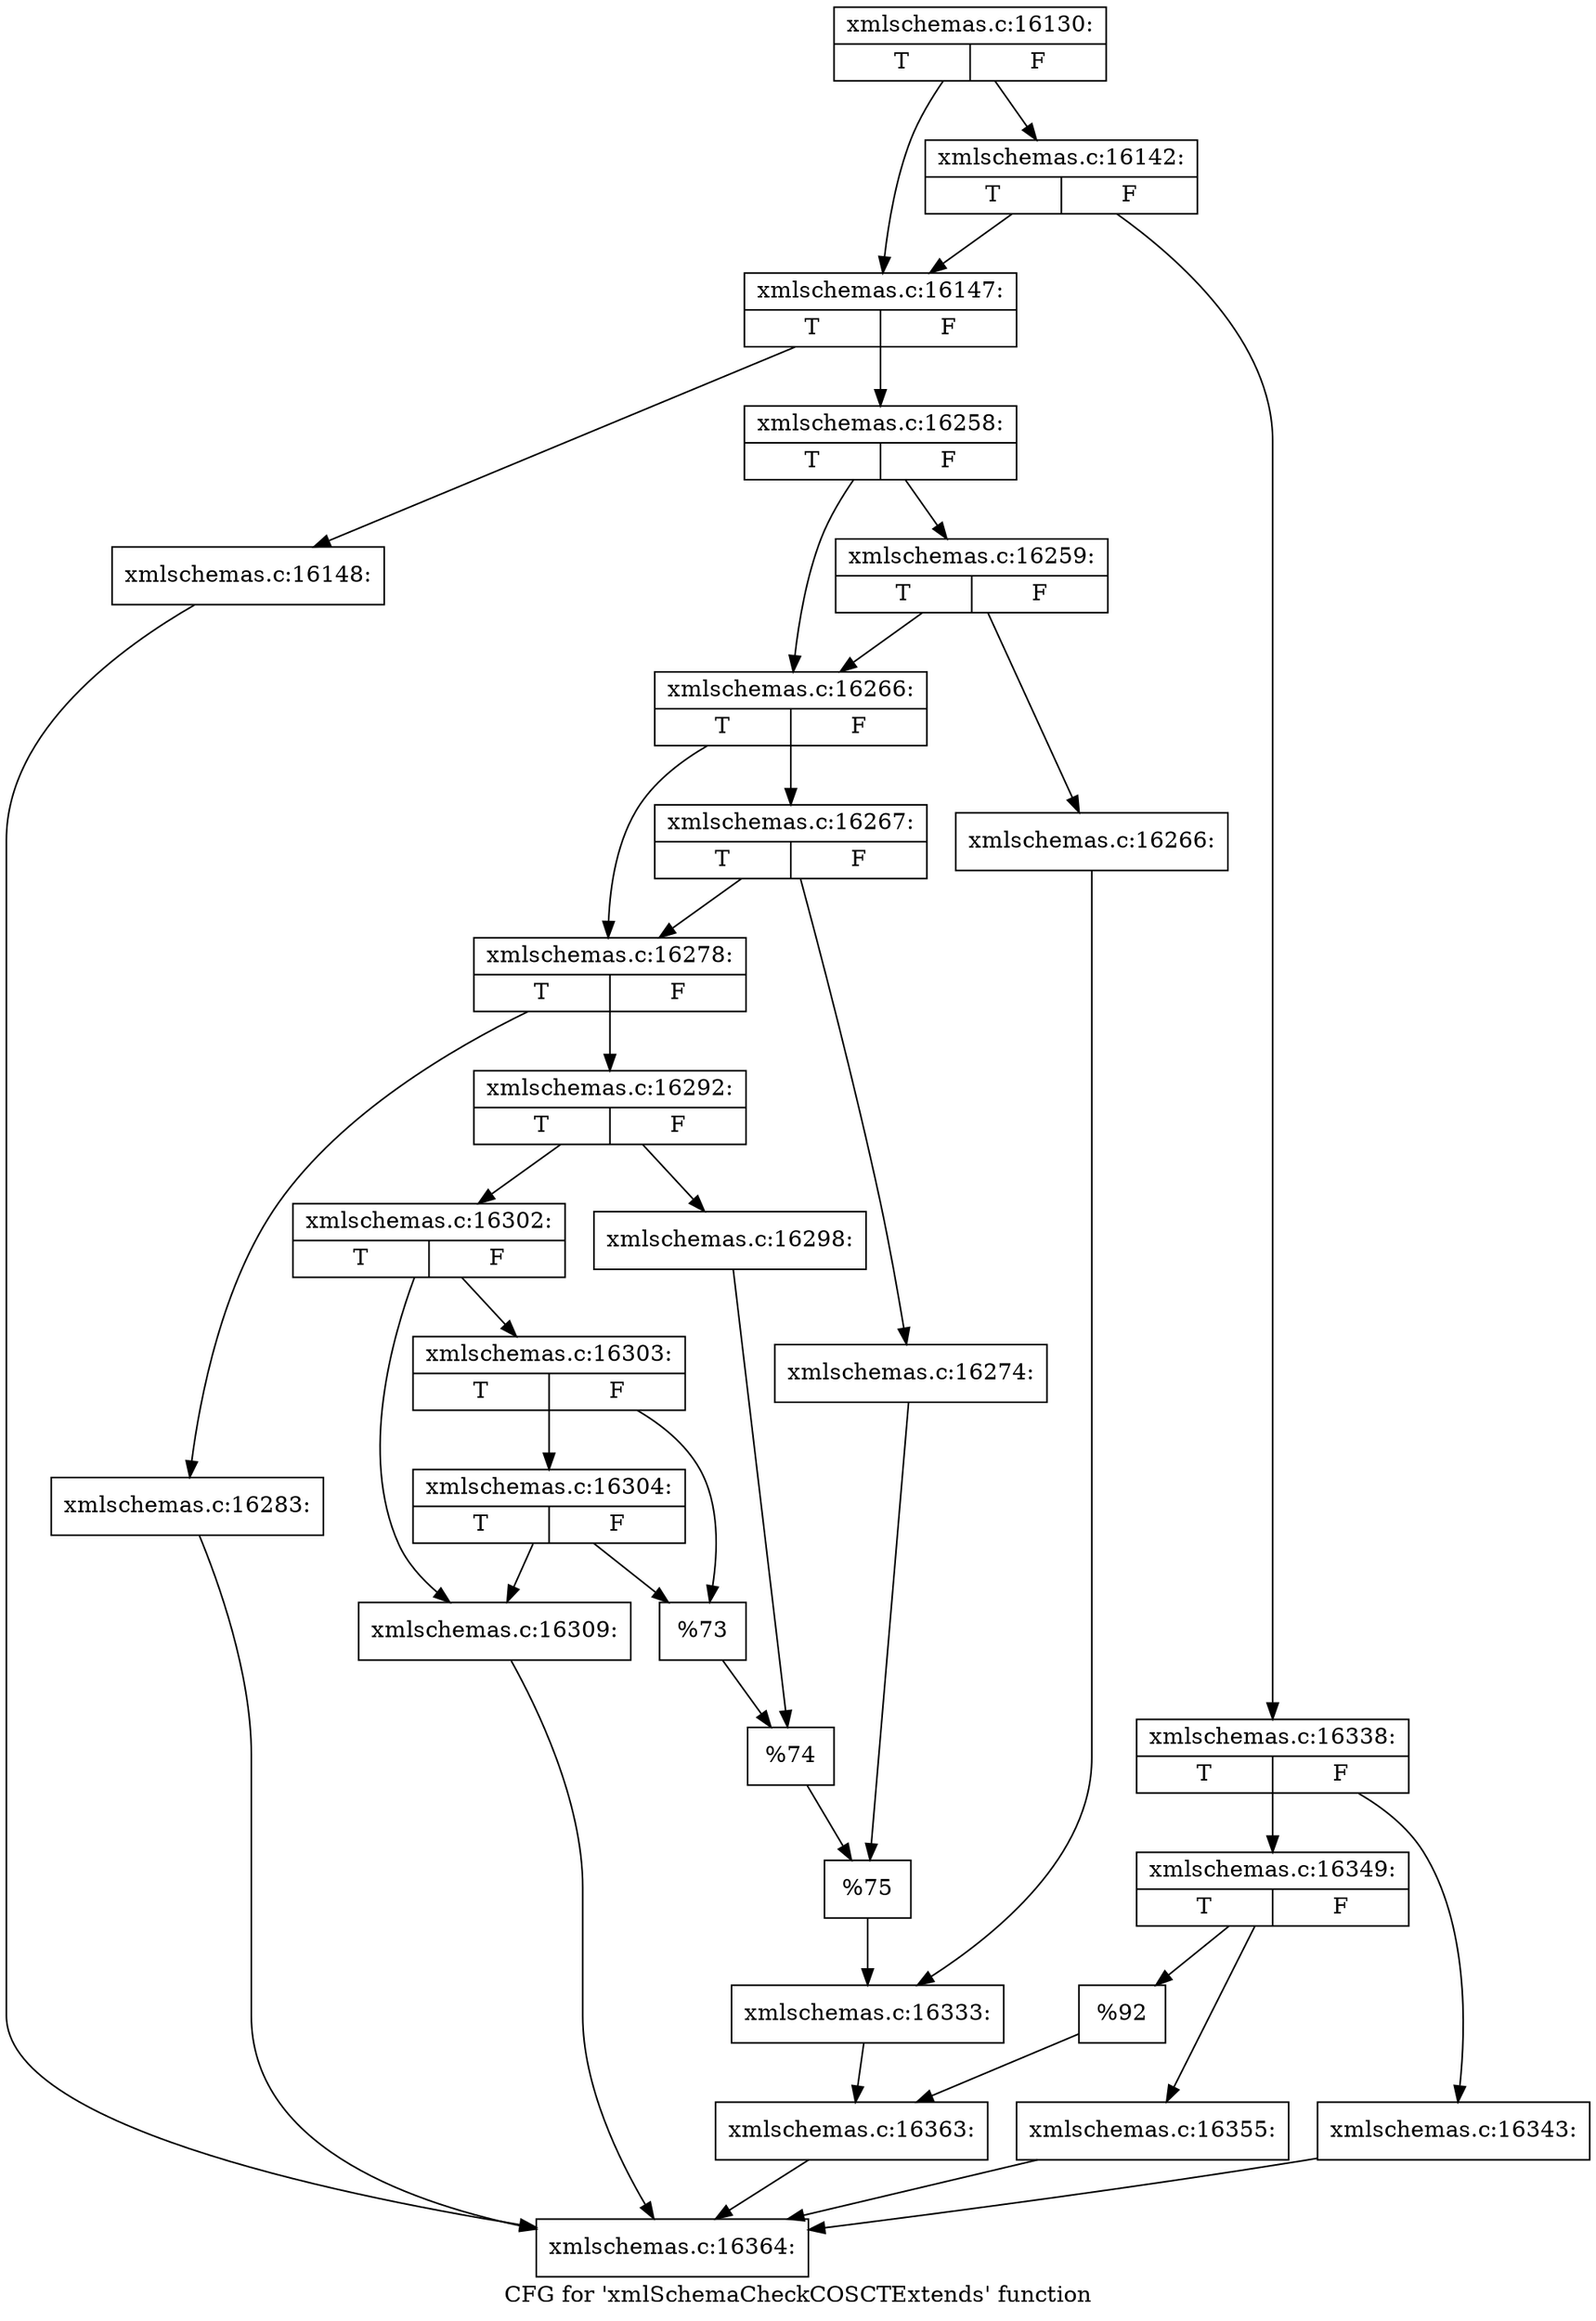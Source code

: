 digraph "CFG for 'xmlSchemaCheckCOSCTExtends' function" {
	label="CFG for 'xmlSchemaCheckCOSCTExtends' function";

	Node0x52e2110 [shape=record,label="{xmlschemas.c:16130:|{<s0>T|<s1>F}}"];
	Node0x52e2110 -> Node0x52ee4d0;
	Node0x52e2110 -> Node0x52ee5c0;
	Node0x52ee5c0 [shape=record,label="{xmlschemas.c:16142:|{<s0>T|<s1>F}}"];
	Node0x52ee5c0 -> Node0x52ee4d0;
	Node0x52ee5c0 -> Node0x52ee570;
	Node0x52ee4d0 [shape=record,label="{xmlschemas.c:16147:|{<s0>T|<s1>F}}"];
	Node0x52ee4d0 -> Node0x52eec90;
	Node0x52ee4d0 -> Node0x52eece0;
	Node0x52eec90 [shape=record,label="{xmlschemas.c:16148:}"];
	Node0x52eec90 -> Node0x52ea330;
	Node0x52eece0 [shape=record,label="{xmlschemas.c:16258:|{<s0>T|<s1>F}}"];
	Node0x52eece0 -> Node0x52efa30;
	Node0x52eece0 -> Node0x52ef9e0;
	Node0x52efa30 [shape=record,label="{xmlschemas.c:16259:|{<s0>T|<s1>F}}"];
	Node0x52efa30 -> Node0x52ef940;
	Node0x52efa30 -> Node0x52ef9e0;
	Node0x52ef940 [shape=record,label="{xmlschemas.c:16266:}"];
	Node0x52ef940 -> Node0x52ef990;
	Node0x52ef9e0 [shape=record,label="{xmlschemas.c:16266:|{<s0>T|<s1>F}}"];
	Node0x52ef9e0 -> Node0x52f0560;
	Node0x52ef9e0 -> Node0x52f0510;
	Node0x52f0560 [shape=record,label="{xmlschemas.c:16267:|{<s0>T|<s1>F}}"];
	Node0x52f0560 -> Node0x52f0470;
	Node0x52f0560 -> Node0x52f0510;
	Node0x52f0470 [shape=record,label="{xmlschemas.c:16274:}"];
	Node0x52f0470 -> Node0x52f04c0;
	Node0x52f0510 [shape=record,label="{xmlschemas.c:16278:|{<s0>T|<s1>F}}"];
	Node0x52f0510 -> Node0x52f0e80;
	Node0x52f0510 -> Node0x52f0ed0;
	Node0x52f0e80 [shape=record,label="{xmlschemas.c:16283:}"];
	Node0x52f0e80 -> Node0x52ea330;
	Node0x52f0ed0 [shape=record,label="{xmlschemas.c:16292:|{<s0>T|<s1>F}}"];
	Node0x52f0ed0 -> Node0x52f1ac0;
	Node0x52f0ed0 -> Node0x52f1b60;
	Node0x52f1ac0 [shape=record,label="{xmlschemas.c:16298:}"];
	Node0x52f1ac0 -> Node0x52f1b10;
	Node0x52f1b60 [shape=record,label="{xmlschemas.c:16302:|{<s0>T|<s1>F}}"];
	Node0x52f1b60 -> Node0x52f2120;
	Node0x52f1b60 -> Node0x52f21c0;
	Node0x52f21c0 [shape=record,label="{xmlschemas.c:16303:|{<s0>T|<s1>F}}"];
	Node0x52f21c0 -> Node0x52f2760;
	Node0x52f21c0 -> Node0x52f2170;
	Node0x52f2760 [shape=record,label="{xmlschemas.c:16304:|{<s0>T|<s1>F}}"];
	Node0x52f2760 -> Node0x52f2120;
	Node0x52f2760 -> Node0x52f2170;
	Node0x52f2120 [shape=record,label="{xmlschemas.c:16309:}"];
	Node0x52f2120 -> Node0x52ea330;
	Node0x52f2170 [shape=record,label="{%73}"];
	Node0x52f2170 -> Node0x52f1b10;
	Node0x52f1b10 [shape=record,label="{%74}"];
	Node0x52f1b10 -> Node0x52f04c0;
	Node0x52f04c0 [shape=record,label="{%75}"];
	Node0x52f04c0 -> Node0x52ef990;
	Node0x52ef990 [shape=record,label="{xmlschemas.c:16333:}"];
	Node0x52ef990 -> Node0x52ee520;
	Node0x52ee570 [shape=record,label="{xmlschemas.c:16338:|{<s0>T|<s1>F}}"];
	Node0x52ee570 -> Node0x52f3ac0;
	Node0x52ee570 -> Node0x52f3b10;
	Node0x52f3ac0 [shape=record,label="{xmlschemas.c:16343:}"];
	Node0x52f3ac0 -> Node0x52ea330;
	Node0x52f3b10 [shape=record,label="{xmlschemas.c:16349:|{<s0>T|<s1>F}}"];
	Node0x52f3b10 -> Node0x52f4760;
	Node0x52f3b10 -> Node0x52f47b0;
	Node0x52f4760 [shape=record,label="{xmlschemas.c:16355:}"];
	Node0x52f4760 -> Node0x52ea330;
	Node0x52f47b0 [shape=record,label="{%92}"];
	Node0x52f47b0 -> Node0x52ee520;
	Node0x52ee520 [shape=record,label="{xmlschemas.c:16363:}"];
	Node0x52ee520 -> Node0x52ea330;
	Node0x52ea330 [shape=record,label="{xmlschemas.c:16364:}"];
}
